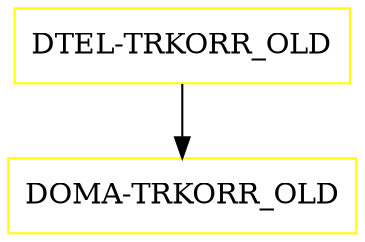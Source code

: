 digraph G {
  "DTEL-TRKORR_OLD" [shape=box,color=yellow];
  "DOMA-TRKORR_OLD" [shape=box,color=yellow,URL="./DOMA_TRKORR_OLD.html"];
  "DTEL-TRKORR_OLD" -> "DOMA-TRKORR_OLD";
}
